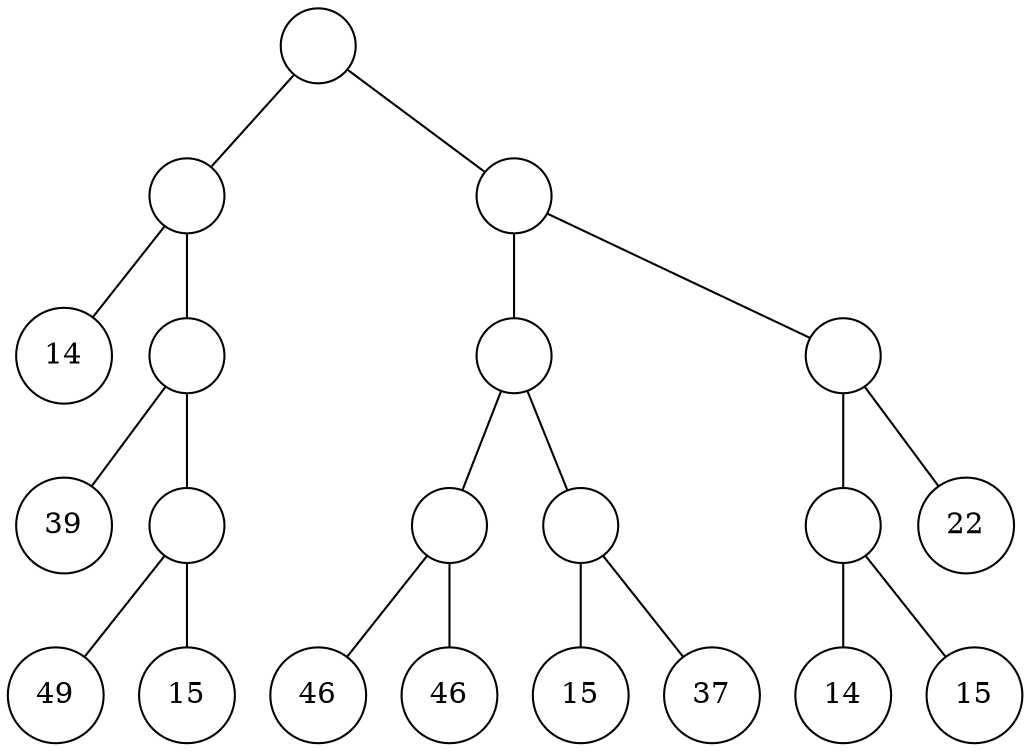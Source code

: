 graph g {
graph[ordering="out"];
1[label="", shape=circle, width=0.5];
1--2;
1--3;
2[label="", shape=circle, width=0.5];
2--4;
2--5;
4[label="14",shape=circle, width=0.5];
5[label="", shape=circle, width=0.5];
5--10;
5--11;
10[label="39",shape=circle, width=0.5];
11[label="", shape=circle, width=0.5];
11--22;
11--23;
22[label="49",shape=circle, width=0.5];
23[label="15",shape=circle, width=0.5];
3[label="", shape=circle, width=0.5];
3--6;
3--7;
6[label="", shape=circle, width=0.5];
6--12;
6--13;
12[label="", shape=circle, width=0.5];
12--24;
12--25;
24[label="46",shape=circle, width=0.5];
25[label="46",shape=circle, width=0.5];
13[label="", shape=circle, width=0.5];
13--26;
13--27;
26[label="15",shape=circle, width=0.5];
27[label="37",shape=circle, width=0.5];
7[label="", shape=circle, width=0.5];
7--14;
7--15;
14[label="", shape=circle, width=0.5];
14--28;
14--29;
28[label="14",shape=circle, width=0.5];
29[label="15",shape=circle, width=0.5];
15[label="22",shape=circle, width=0.5];
}
